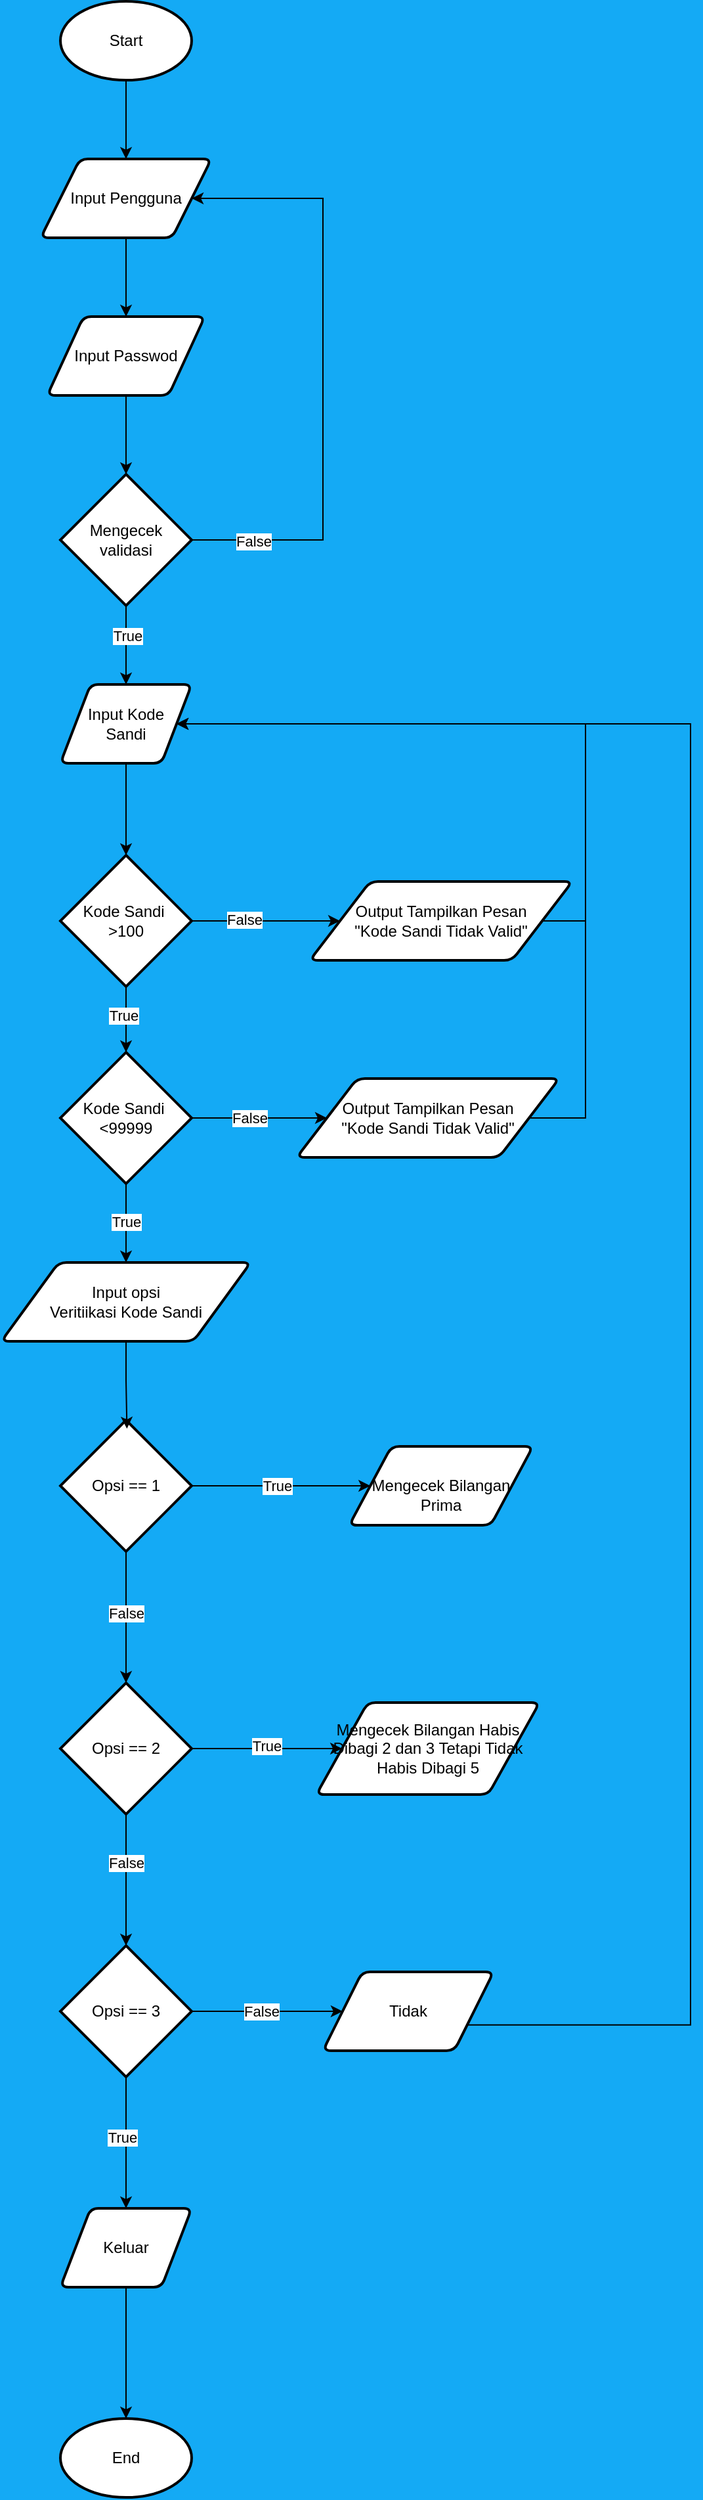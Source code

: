 <mxfile version="26.0.16">
  <diagram id="8VWvvGY1cF5U3E-14aae" name="Page-2">
    <mxGraphModel dx="1500" dy="887" grid="1" gridSize="10" guides="1" tooltips="1" connect="1" arrows="1" fold="1" page="1" pageScale="1" pageWidth="850" pageHeight="1100" background="light-dark(#14aaf5, #121212)" math="0" shadow="0">
      <root>
        <mxCell id="0" />
        <mxCell id="1" parent="0" />
        <mxCell id="DBRWBmC5buPoE4Ncm24H-20" style="edgeStyle=orthogonalEdgeStyle;rounded=0;orthogonalLoop=1;jettySize=auto;html=1;exitX=0.5;exitY=1;exitDx=0;exitDy=0;exitPerimeter=0;entryX=0.5;entryY=0;entryDx=0;entryDy=0;" parent="1" source="DBRWBmC5buPoE4Ncm24H-1" target="DBRWBmC5buPoE4Ncm24H-19" edge="1">
          <mxGeometry relative="1" as="geometry" />
        </mxCell>
        <mxCell id="DBRWBmC5buPoE4Ncm24H-1" value="Start" style="strokeWidth=2;html=1;shape=mxgraph.flowchart.start_1;whiteSpace=wrap;" parent="1" vertex="1">
          <mxGeometry x="360" y="40" width="100" height="60" as="geometry" />
        </mxCell>
        <mxCell id="DBRWBmC5buPoE4Ncm24H-26" style="edgeStyle=orthogonalEdgeStyle;rounded=0;orthogonalLoop=1;jettySize=auto;html=1;exitX=0.5;exitY=1;exitDx=0;exitDy=0;entryX=0.5;entryY=0;entryDx=0;entryDy=0;" parent="1" source="DBRWBmC5buPoE4Ncm24H-19" target="DBRWBmC5buPoE4Ncm24H-25" edge="1">
          <mxGeometry relative="1" as="geometry" />
        </mxCell>
        <mxCell id="DBRWBmC5buPoE4Ncm24H-19" value="Input Pengguna" style="shape=parallelogram;html=1;strokeWidth=2;perimeter=parallelogramPerimeter;whiteSpace=wrap;rounded=1;arcSize=12;size=0.23;" parent="1" vertex="1">
          <mxGeometry x="345" y="160" width="130" height="60" as="geometry" />
        </mxCell>
        <mxCell id="DBRWBmC5buPoE4Ncm24H-25" value="Input Passwod" style="shape=parallelogram;html=1;strokeWidth=2;perimeter=parallelogramPerimeter;whiteSpace=wrap;rounded=1;arcSize=12;size=0.23;" parent="1" vertex="1">
          <mxGeometry x="350" y="280" width="120" height="60" as="geometry" />
        </mxCell>
        <mxCell id="DBRWBmC5buPoE4Ncm24H-31" style="edgeStyle=orthogonalEdgeStyle;rounded=0;orthogonalLoop=1;jettySize=auto;html=1;exitX=0.5;exitY=1;exitDx=0;exitDy=0;exitPerimeter=0;entryX=0.5;entryY=0;entryDx=0;entryDy=0;" parent="1" source="DBRWBmC5buPoE4Ncm24H-28" target="DBRWBmC5buPoE4Ncm24H-30" edge="1">
          <mxGeometry relative="1" as="geometry" />
        </mxCell>
        <mxCell id="DBRWBmC5buPoE4Ncm24H-32" value="True" style="edgeLabel;html=1;align=center;verticalAlign=middle;resizable=0;points=[];" parent="DBRWBmC5buPoE4Ncm24H-31" vertex="1" connectable="0">
          <mxGeometry x="-0.233" y="1" relative="1" as="geometry">
            <mxPoint as="offset" />
          </mxGeometry>
        </mxCell>
        <mxCell id="DBRWBmC5buPoE4Ncm24H-33" style="edgeStyle=orthogonalEdgeStyle;rounded=0;orthogonalLoop=1;jettySize=auto;html=1;exitX=1;exitY=0.5;exitDx=0;exitDy=0;exitPerimeter=0;entryX=1;entryY=0.5;entryDx=0;entryDy=0;" parent="1" source="DBRWBmC5buPoE4Ncm24H-28" target="DBRWBmC5buPoE4Ncm24H-19" edge="1">
          <mxGeometry relative="1" as="geometry">
            <Array as="points">
              <mxPoint x="560" y="450" />
              <mxPoint x="560" y="190" />
            </Array>
          </mxGeometry>
        </mxCell>
        <mxCell id="DBRWBmC5buPoE4Ncm24H-34" value="False" style="edgeLabel;html=1;align=center;verticalAlign=middle;resizable=0;points=[];" parent="DBRWBmC5buPoE4Ncm24H-33" vertex="1" connectable="0">
          <mxGeometry x="-0.798" y="-1" relative="1" as="geometry">
            <mxPoint as="offset" />
          </mxGeometry>
        </mxCell>
        <mxCell id="DBRWBmC5buPoE4Ncm24H-28" value="Mengecek validasi" style="strokeWidth=2;html=1;shape=mxgraph.flowchart.decision;whiteSpace=wrap;" parent="1" vertex="1">
          <mxGeometry x="360" y="400" width="100" height="100" as="geometry" />
        </mxCell>
        <mxCell id="DBRWBmC5buPoE4Ncm24H-29" style="edgeStyle=orthogonalEdgeStyle;rounded=0;orthogonalLoop=1;jettySize=auto;html=1;exitX=0.5;exitY=1;exitDx=0;exitDy=0;entryX=0.5;entryY=0;entryDx=0;entryDy=0;entryPerimeter=0;" parent="1" source="DBRWBmC5buPoE4Ncm24H-25" target="DBRWBmC5buPoE4Ncm24H-28" edge="1">
          <mxGeometry relative="1" as="geometry" />
        </mxCell>
        <mxCell id="DBRWBmC5buPoE4Ncm24H-36" style="edgeStyle=orthogonalEdgeStyle;rounded=0;orthogonalLoop=1;jettySize=auto;html=1;exitX=0.5;exitY=1;exitDx=0;exitDy=0;" parent="1" source="DBRWBmC5buPoE4Ncm24H-30" target="DBRWBmC5buPoE4Ncm24H-35" edge="1">
          <mxGeometry relative="1" as="geometry" />
        </mxCell>
        <mxCell id="DBRWBmC5buPoE4Ncm24H-30" value="Input Kode&lt;div&gt;Sandi&lt;/div&gt;" style="shape=parallelogram;html=1;strokeWidth=2;perimeter=parallelogramPerimeter;whiteSpace=wrap;rounded=1;arcSize=12;size=0.23;" parent="1" vertex="1">
          <mxGeometry x="360" y="560" width="100" height="60" as="geometry" />
        </mxCell>
        <mxCell id="DBRWBmC5buPoE4Ncm24H-40" style="edgeStyle=orthogonalEdgeStyle;rounded=0;orthogonalLoop=1;jettySize=auto;html=1;exitX=1;exitY=0.5;exitDx=0;exitDy=0;exitPerimeter=0;" parent="1" source="DBRWBmC5buPoE4Ncm24H-35" target="DBRWBmC5buPoE4Ncm24H-41" edge="1">
          <mxGeometry relative="1" as="geometry">
            <mxPoint x="580" y="740" as="targetPoint" />
          </mxGeometry>
        </mxCell>
        <mxCell id="DBRWBmC5buPoE4Ncm24H-43" value="False" style="edgeLabel;html=1;align=center;verticalAlign=middle;resizable=0;points=[];" parent="DBRWBmC5buPoE4Ncm24H-40" vertex="1" connectable="0">
          <mxGeometry x="-0.303" y="1" relative="1" as="geometry">
            <mxPoint as="offset" />
          </mxGeometry>
        </mxCell>
        <mxCell id="DBRWBmC5buPoE4Ncm24H-35" value="Kode Sandi&amp;nbsp;&lt;div&gt;&amp;gt;100&lt;/div&gt;" style="strokeWidth=2;html=1;shape=mxgraph.flowchart.decision;whiteSpace=wrap;" parent="1" vertex="1">
          <mxGeometry x="360" y="690" width="100" height="100" as="geometry" />
        </mxCell>
        <mxCell id="DBRWBmC5buPoE4Ncm24H-46" style="edgeStyle=orthogonalEdgeStyle;rounded=0;orthogonalLoop=1;jettySize=auto;html=1;exitX=0.5;exitY=1;exitDx=0;exitDy=0;exitPerimeter=0;entryX=0.5;entryY=0;entryDx=0;entryDy=0;" parent="1" source="DBRWBmC5buPoE4Ncm24H-38" target="DBRWBmC5buPoE4Ncm24H-51" edge="1">
          <mxGeometry relative="1" as="geometry">
            <mxPoint x="410" y="1000" as="targetPoint" />
          </mxGeometry>
        </mxCell>
        <mxCell id="DBRWBmC5buPoE4Ncm24H-47" value="True" style="edgeLabel;html=1;align=center;verticalAlign=middle;resizable=0;points=[];" parent="DBRWBmC5buPoE4Ncm24H-46" vertex="1" connectable="0">
          <mxGeometry x="-0.047" relative="1" as="geometry">
            <mxPoint as="offset" />
          </mxGeometry>
        </mxCell>
        <mxCell id="DBRWBmC5buPoE4Ncm24H-49" style="edgeStyle=orthogonalEdgeStyle;rounded=0;orthogonalLoop=1;jettySize=auto;html=1;exitX=1;exitY=0.5;exitDx=0;exitDy=0;exitPerimeter=0;entryX=0;entryY=0.5;entryDx=0;entryDy=0;" parent="1" source="DBRWBmC5buPoE4Ncm24H-38" target="DBRWBmC5buPoE4Ncm24H-48" edge="1">
          <mxGeometry relative="1" as="geometry" />
        </mxCell>
        <mxCell id="5aYTDuz0QeQDbrIjLcsq-1" value="False" style="edgeLabel;html=1;align=center;verticalAlign=middle;resizable=0;points=[];" vertex="1" connectable="0" parent="DBRWBmC5buPoE4Ncm24H-49">
          <mxGeometry x="-0.123" relative="1" as="geometry">
            <mxPoint x="-1" as="offset" />
          </mxGeometry>
        </mxCell>
        <mxCell id="DBRWBmC5buPoE4Ncm24H-38" value="Kode Sandi&amp;nbsp;&lt;div&gt;&amp;lt;99999&lt;/div&gt;" style="strokeWidth=2;html=1;shape=mxgraph.flowchart.decision;whiteSpace=wrap;" parent="1" vertex="1">
          <mxGeometry x="360" y="840" width="100" height="100" as="geometry" />
        </mxCell>
        <mxCell id="DBRWBmC5buPoE4Ncm24H-39" style="edgeStyle=orthogonalEdgeStyle;rounded=0;orthogonalLoop=1;jettySize=auto;html=1;exitX=0.5;exitY=1;exitDx=0;exitDy=0;exitPerimeter=0;entryX=0.5;entryY=0;entryDx=0;entryDy=0;entryPerimeter=0;" parent="1" source="DBRWBmC5buPoE4Ncm24H-35" target="DBRWBmC5buPoE4Ncm24H-38" edge="1">
          <mxGeometry relative="1" as="geometry" />
        </mxCell>
        <mxCell id="DBRWBmC5buPoE4Ncm24H-44" value="True" style="edgeLabel;html=1;align=center;verticalAlign=middle;resizable=0;points=[];" parent="DBRWBmC5buPoE4Ncm24H-39" vertex="1" connectable="0">
          <mxGeometry x="-0.128" y="-2" relative="1" as="geometry">
            <mxPoint as="offset" />
          </mxGeometry>
        </mxCell>
        <mxCell id="DBRWBmC5buPoE4Ncm24H-42" style="edgeStyle=orthogonalEdgeStyle;rounded=0;orthogonalLoop=1;jettySize=auto;html=1;exitX=1;exitY=0.5;exitDx=0;exitDy=0;entryX=1;entryY=0.5;entryDx=0;entryDy=0;" parent="1" source="DBRWBmC5buPoE4Ncm24H-41" target="DBRWBmC5buPoE4Ncm24H-30" edge="1">
          <mxGeometry relative="1" as="geometry">
            <Array as="points">
              <mxPoint x="760" y="740" />
              <mxPoint x="760" y="590" />
            </Array>
          </mxGeometry>
        </mxCell>
        <mxCell id="DBRWBmC5buPoE4Ncm24H-41" value="Output Tampilkan Pesan&lt;div&gt;&quot;Kode Sandi Tidak Valid&quot;&lt;/div&gt;" style="shape=parallelogram;html=1;strokeWidth=2;perimeter=parallelogramPerimeter;whiteSpace=wrap;rounded=1;arcSize=12;size=0.23;" parent="1" vertex="1">
          <mxGeometry x="550" y="710" width="200" height="60" as="geometry" />
        </mxCell>
        <mxCell id="DBRWBmC5buPoE4Ncm24H-50" style="edgeStyle=orthogonalEdgeStyle;rounded=0;orthogonalLoop=1;jettySize=auto;html=1;exitX=1;exitY=0.5;exitDx=0;exitDy=0;entryX=1;entryY=0.5;entryDx=0;entryDy=0;" parent="1" source="DBRWBmC5buPoE4Ncm24H-48" target="DBRWBmC5buPoE4Ncm24H-30" edge="1">
          <mxGeometry relative="1" as="geometry">
            <Array as="points">
              <mxPoint x="760" y="890" />
              <mxPoint x="760" y="590" />
            </Array>
          </mxGeometry>
        </mxCell>
        <mxCell id="DBRWBmC5buPoE4Ncm24H-48" value="Output Tampilkan Pesan&lt;div&gt;&quot;Kode Sandi Tidak Valid&quot;&lt;/div&gt;" style="shape=parallelogram;html=1;strokeWidth=2;perimeter=parallelogramPerimeter;whiteSpace=wrap;rounded=1;arcSize=12;size=0.23;" parent="1" vertex="1">
          <mxGeometry x="540" y="860" width="200" height="60" as="geometry" />
        </mxCell>
        <mxCell id="DBRWBmC5buPoE4Ncm24H-51" value="Input opsi&lt;div&gt;Veritiikasi Kode Sandi&lt;/div&gt;" style="shape=parallelogram;html=1;strokeWidth=2;perimeter=parallelogramPerimeter;whiteSpace=wrap;rounded=1;arcSize=12;size=0.23;" parent="1" vertex="1">
          <mxGeometry x="315" y="1000" width="190" height="60" as="geometry" />
        </mxCell>
        <mxCell id="DBRWBmC5buPoE4Ncm24H-55" style="edgeStyle=orthogonalEdgeStyle;rounded=0;orthogonalLoop=1;jettySize=auto;html=1;exitX=1;exitY=0.5;exitDx=0;exitDy=0;exitPerimeter=0;" parent="1" source="DBRWBmC5buPoE4Ncm24H-52" target="DBRWBmC5buPoE4Ncm24H-54" edge="1">
          <mxGeometry relative="1" as="geometry" />
        </mxCell>
        <mxCell id="DBRWBmC5buPoE4Ncm24H-56" value="True" style="edgeLabel;html=1;align=center;verticalAlign=middle;resizable=0;points=[];" parent="DBRWBmC5buPoE4Ncm24H-55" vertex="1" connectable="0">
          <mxGeometry x="-0.051" relative="1" as="geometry">
            <mxPoint as="offset" />
          </mxGeometry>
        </mxCell>
        <mxCell id="DBRWBmC5buPoE4Ncm24H-52" value="Opsi == 1" style="strokeWidth=2;html=1;shape=mxgraph.flowchart.decision;whiteSpace=wrap;" parent="1" vertex="1">
          <mxGeometry x="360" y="1120" width="100" height="100" as="geometry" />
        </mxCell>
        <mxCell id="DBRWBmC5buPoE4Ncm24H-53" style="edgeStyle=orthogonalEdgeStyle;rounded=0;orthogonalLoop=1;jettySize=auto;html=1;exitX=0.5;exitY=1;exitDx=0;exitDy=0;entryX=0.507;entryY=0.065;entryDx=0;entryDy=0;entryPerimeter=0;" parent="1" source="DBRWBmC5buPoE4Ncm24H-51" target="DBRWBmC5buPoE4Ncm24H-52" edge="1">
          <mxGeometry relative="1" as="geometry" />
        </mxCell>
        <mxCell id="DBRWBmC5buPoE4Ncm24H-54" value="&lt;br&gt;&lt;div&gt;Mengecek Bilangan Prima&lt;/div&gt;" style="shape=parallelogram;html=1;strokeWidth=2;perimeter=parallelogramPerimeter;whiteSpace=wrap;rounded=1;arcSize=12;size=0.23;" parent="1" vertex="1">
          <mxGeometry x="580" y="1140" width="140" height="60" as="geometry" />
        </mxCell>
        <mxCell id="DBRWBmC5buPoE4Ncm24H-60" style="edgeStyle=orthogonalEdgeStyle;rounded=0;orthogonalLoop=1;jettySize=auto;html=1;exitX=1;exitY=0.5;exitDx=0;exitDy=0;exitPerimeter=0;" parent="1" source="DBRWBmC5buPoE4Ncm24H-57" target="DBRWBmC5buPoE4Ncm24H-59" edge="1">
          <mxGeometry relative="1" as="geometry" />
        </mxCell>
        <mxCell id="DBRWBmC5buPoE4Ncm24H-62" value="True" style="edgeLabel;html=1;align=center;verticalAlign=middle;resizable=0;points=[];" parent="DBRWBmC5buPoE4Ncm24H-60" vertex="1" connectable="0">
          <mxGeometry x="-0.004" y="2" relative="1" as="geometry">
            <mxPoint as="offset" />
          </mxGeometry>
        </mxCell>
        <mxCell id="DBRWBmC5buPoE4Ncm24H-57" value="Opsi == 2" style="strokeWidth=2;html=1;shape=mxgraph.flowchart.decision;whiteSpace=wrap;" parent="1" vertex="1">
          <mxGeometry x="360" y="1320" width="100" height="100" as="geometry" />
        </mxCell>
        <mxCell id="DBRWBmC5buPoE4Ncm24H-58" style="edgeStyle=orthogonalEdgeStyle;rounded=0;orthogonalLoop=1;jettySize=auto;html=1;exitX=0.5;exitY=1;exitDx=0;exitDy=0;exitPerimeter=0;entryX=0.5;entryY=0;entryDx=0;entryDy=0;entryPerimeter=0;" parent="1" source="DBRWBmC5buPoE4Ncm24H-52" target="DBRWBmC5buPoE4Ncm24H-57" edge="1">
          <mxGeometry relative="1" as="geometry" />
        </mxCell>
        <mxCell id="DBRWBmC5buPoE4Ncm24H-61" value="False" style="edgeLabel;html=1;align=center;verticalAlign=middle;resizable=0;points=[];" parent="DBRWBmC5buPoE4Ncm24H-58" vertex="1" connectable="0">
          <mxGeometry x="-0.064" relative="1" as="geometry">
            <mxPoint as="offset" />
          </mxGeometry>
        </mxCell>
        <mxCell id="DBRWBmC5buPoE4Ncm24H-59" value="Mengecek Bilangan Habis Dibagi 2 dan 3 Tetapi Tidak Habis Dibagi 5" style="shape=parallelogram;html=1;strokeWidth=2;perimeter=parallelogramPerimeter;whiteSpace=wrap;rounded=1;arcSize=12;size=0.23;" parent="1" vertex="1">
          <mxGeometry x="555" y="1335" width="170" height="70" as="geometry" />
        </mxCell>
        <mxCell id="DBRWBmC5buPoE4Ncm24H-66" style="edgeStyle=orthogonalEdgeStyle;rounded=0;orthogonalLoop=1;jettySize=auto;html=1;exitX=1;exitY=0.5;exitDx=0;exitDy=0;exitPerimeter=0;entryX=0;entryY=0.5;entryDx=0;entryDy=0;" parent="1" source="DBRWBmC5buPoE4Ncm24H-63" target="DBRWBmC5buPoE4Ncm24H-65" edge="1">
          <mxGeometry relative="1" as="geometry" />
        </mxCell>
        <mxCell id="DBRWBmC5buPoE4Ncm24H-68" value="False" style="edgeLabel;html=1;align=center;verticalAlign=middle;resizable=0;points=[];" parent="DBRWBmC5buPoE4Ncm24H-66" vertex="1" connectable="0">
          <mxGeometry x="-0.083" relative="1" as="geometry">
            <mxPoint as="offset" />
          </mxGeometry>
        </mxCell>
        <mxCell id="DBRWBmC5buPoE4Ncm24H-70" style="edgeStyle=orthogonalEdgeStyle;rounded=0;orthogonalLoop=1;jettySize=auto;html=1;exitX=0.5;exitY=1;exitDx=0;exitDy=0;exitPerimeter=0;entryX=0.5;entryY=0;entryDx=0;entryDy=0;" parent="1" source="DBRWBmC5buPoE4Ncm24H-63" target="DBRWBmC5buPoE4Ncm24H-69" edge="1">
          <mxGeometry relative="1" as="geometry" />
        </mxCell>
        <mxCell id="DBRWBmC5buPoE4Ncm24H-77" value="True" style="edgeLabel;html=1;align=center;verticalAlign=middle;resizable=0;points=[];" parent="DBRWBmC5buPoE4Ncm24H-70" vertex="1" connectable="0">
          <mxGeometry x="-0.115" y="-3" relative="1" as="geometry">
            <mxPoint y="1" as="offset" />
          </mxGeometry>
        </mxCell>
        <mxCell id="DBRWBmC5buPoE4Ncm24H-63" value="Opsi == 3" style="strokeWidth=2;html=1;shape=mxgraph.flowchart.decision;whiteSpace=wrap;" parent="1" vertex="1">
          <mxGeometry x="360" y="1520" width="100" height="100" as="geometry" />
        </mxCell>
        <mxCell id="DBRWBmC5buPoE4Ncm24H-64" style="edgeStyle=orthogonalEdgeStyle;rounded=0;orthogonalLoop=1;jettySize=auto;html=1;exitX=0.5;exitY=1;exitDx=0;exitDy=0;exitPerimeter=0;entryX=0.5;entryY=0;entryDx=0;entryDy=0;entryPerimeter=0;" parent="1" source="DBRWBmC5buPoE4Ncm24H-57" target="DBRWBmC5buPoE4Ncm24H-63" edge="1">
          <mxGeometry relative="1" as="geometry" />
        </mxCell>
        <mxCell id="DBRWBmC5buPoE4Ncm24H-67" value="False" style="edgeLabel;html=1;align=center;verticalAlign=middle;resizable=0;points=[];" parent="DBRWBmC5buPoE4Ncm24H-64" vertex="1" connectable="0">
          <mxGeometry x="-0.256" relative="1" as="geometry">
            <mxPoint as="offset" />
          </mxGeometry>
        </mxCell>
        <mxCell id="DBRWBmC5buPoE4Ncm24H-76" style="edgeStyle=orthogonalEdgeStyle;rounded=0;orthogonalLoop=1;jettySize=auto;html=1;exitX=1;exitY=0.75;exitDx=0;exitDy=0;entryX=1;entryY=0.5;entryDx=0;entryDy=0;" parent="1" source="DBRWBmC5buPoE4Ncm24H-65" target="DBRWBmC5buPoE4Ncm24H-30" edge="1">
          <mxGeometry relative="1" as="geometry">
            <Array as="points">
              <mxPoint x="840" y="1580" />
              <mxPoint x="840" y="590" />
            </Array>
          </mxGeometry>
        </mxCell>
        <mxCell id="DBRWBmC5buPoE4Ncm24H-65" value="Tidak" style="shape=parallelogram;html=1;strokeWidth=2;perimeter=parallelogramPerimeter;whiteSpace=wrap;rounded=1;arcSize=12;size=0.23;" parent="1" vertex="1">
          <mxGeometry x="560" y="1540" width="130" height="60" as="geometry" />
        </mxCell>
        <mxCell id="DBRWBmC5buPoE4Ncm24H-69" value="Keluar" style="shape=parallelogram;html=1;strokeWidth=2;perimeter=parallelogramPerimeter;whiteSpace=wrap;rounded=1;arcSize=12;size=0.23;" parent="1" vertex="1">
          <mxGeometry x="360" y="1720" width="100" height="60" as="geometry" />
        </mxCell>
        <mxCell id="DBRWBmC5buPoE4Ncm24H-71" value="End" style="strokeWidth=2;html=1;shape=mxgraph.flowchart.start_1;whiteSpace=wrap;" parent="1" vertex="1">
          <mxGeometry x="360" y="1880" width="100" height="60" as="geometry" />
        </mxCell>
        <mxCell id="DBRWBmC5buPoE4Ncm24H-73" style="edgeStyle=orthogonalEdgeStyle;rounded=0;orthogonalLoop=1;jettySize=auto;html=1;exitX=0.5;exitY=1;exitDx=0;exitDy=0;entryX=0.5;entryY=0;entryDx=0;entryDy=0;entryPerimeter=0;" parent="1" source="DBRWBmC5buPoE4Ncm24H-69" target="DBRWBmC5buPoE4Ncm24H-71" edge="1">
          <mxGeometry relative="1" as="geometry" />
        </mxCell>
      </root>
    </mxGraphModel>
  </diagram>
</mxfile>
